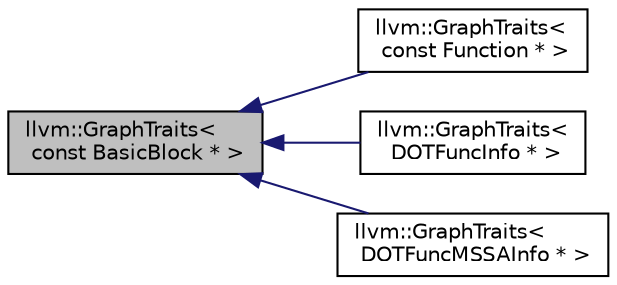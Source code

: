 digraph "llvm::GraphTraits&lt; const BasicBlock * &gt;"
{
 // LATEX_PDF_SIZE
  bgcolor="transparent";
  edge [fontname="Helvetica",fontsize="10",labelfontname="Helvetica",labelfontsize="10"];
  node [fontname="Helvetica",fontsize="10",shape=record];
  rankdir="LR";
  Node1 [label="llvm::GraphTraits\<\l const BasicBlock * \>",height=0.2,width=0.4,color="black", fillcolor="grey75", style="filled", fontcolor="black",tooltip=" "];
  Node1 -> Node2 [dir="back",color="midnightblue",fontsize="10",style="solid",fontname="Helvetica"];
  Node2 [label="llvm::GraphTraits\<\l const Function * \>",height=0.2,width=0.4,color="black",URL="$structllvm_1_1GraphTraits_3_01const_01Function_01_5_01_4.html",tooltip=" "];
  Node1 -> Node3 [dir="back",color="midnightblue",fontsize="10",style="solid",fontname="Helvetica"];
  Node3 [label="llvm::GraphTraits\<\l DOTFuncInfo * \>",height=0.2,width=0.4,color="black",URL="$structllvm_1_1GraphTraits_3_01DOTFuncInfo_01_5_01_4.html",tooltip=" "];
  Node1 -> Node4 [dir="back",color="midnightblue",fontsize="10",style="solid",fontname="Helvetica"];
  Node4 [label="llvm::GraphTraits\<\l DOTFuncMSSAInfo * \>",height=0.2,width=0.4,color="black",URL="$structllvm_1_1GraphTraits_3_01DOTFuncMSSAInfo_01_5_01_4.html",tooltip=" "];
}
